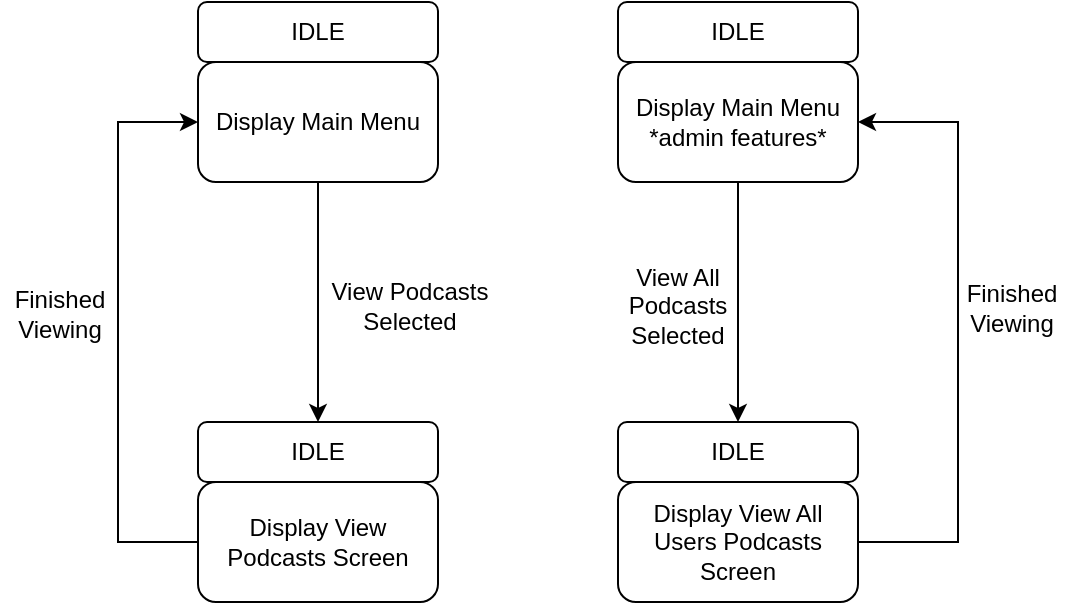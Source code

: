 <mxfile version="22.0.2" type="device">
  <diagram name="Page-1" id="kEvzalibDCOrvd2Y6BU-">
    <mxGraphModel dx="570" dy="662" grid="1" gridSize="10" guides="1" tooltips="1" connect="1" arrows="1" fold="1" page="1" pageScale="1" pageWidth="850" pageHeight="1100" math="0" shadow="0">
      <root>
        <mxCell id="0" />
        <mxCell id="1" parent="0" />
        <mxCell id="NATRPR3fBtA8r0qFWoee-1" value="Display Main Menu" style="rounded=1;whiteSpace=wrap;html=1;" vertex="1" parent="1">
          <mxGeometry x="110" y="180" width="120" height="60" as="geometry" />
        </mxCell>
        <mxCell id="NATRPR3fBtA8r0qFWoee-2" value="IDLE" style="rounded=1;whiteSpace=wrap;html=1;" vertex="1" parent="1">
          <mxGeometry x="110" y="150" width="120" height="30" as="geometry" />
        </mxCell>
        <mxCell id="NATRPR3fBtA8r0qFWoee-3" value="Display Main Menu&lt;br&gt;*admin features*" style="rounded=1;whiteSpace=wrap;html=1;" vertex="1" parent="1">
          <mxGeometry x="320" y="180" width="120" height="60" as="geometry" />
        </mxCell>
        <mxCell id="NATRPR3fBtA8r0qFWoee-4" value="IDLE" style="rounded=1;whiteSpace=wrap;html=1;" vertex="1" parent="1">
          <mxGeometry x="320" y="150" width="120" height="30" as="geometry" />
        </mxCell>
        <mxCell id="NATRPR3fBtA8r0qFWoee-6" value="Display View Podcasts Screen" style="rounded=1;whiteSpace=wrap;html=1;" vertex="1" parent="1">
          <mxGeometry x="110" y="390" width="120" height="60" as="geometry" />
        </mxCell>
        <mxCell id="NATRPR3fBtA8r0qFWoee-7" value="" style="endArrow=classic;html=1;rounded=0;exitX=0.5;exitY=1;exitDx=0;exitDy=0;entryX=0.5;entryY=0;entryDx=0;entryDy=0;" edge="1" parent="1" source="NATRPR3fBtA8r0qFWoee-1" target="NATRPR3fBtA8r0qFWoee-8">
          <mxGeometry width="50" height="50" relative="1" as="geometry">
            <mxPoint x="250" y="310" as="sourcePoint" />
            <mxPoint x="170" y="290" as="targetPoint" />
          </mxGeometry>
        </mxCell>
        <mxCell id="NATRPR3fBtA8r0qFWoee-8" value="IDLE" style="rounded=1;whiteSpace=wrap;html=1;" vertex="1" parent="1">
          <mxGeometry x="110" y="360" width="120" height="30" as="geometry" />
        </mxCell>
        <mxCell id="NATRPR3fBtA8r0qFWoee-11" value="View Podcasts Selected" style="text;html=1;strokeColor=none;fillColor=none;align=center;verticalAlign=middle;whiteSpace=wrap;rounded=0;" vertex="1" parent="1">
          <mxGeometry x="167" y="287" width="98" height="30" as="geometry" />
        </mxCell>
        <mxCell id="NATRPR3fBtA8r0qFWoee-13" value="Display View All Users Podcasts Screen" style="rounded=1;whiteSpace=wrap;html=1;" vertex="1" parent="1">
          <mxGeometry x="320" y="390" width="120" height="60" as="geometry" />
        </mxCell>
        <mxCell id="NATRPR3fBtA8r0qFWoee-14" value="IDLE" style="rounded=1;whiteSpace=wrap;html=1;" vertex="1" parent="1">
          <mxGeometry x="320" y="360" width="120" height="30" as="geometry" />
        </mxCell>
        <mxCell id="NATRPR3fBtA8r0qFWoee-16" value="View All Podcasts Selected" style="text;html=1;strokeColor=none;fillColor=none;align=center;verticalAlign=middle;whiteSpace=wrap;rounded=0;" vertex="1" parent="1">
          <mxGeometry x="320" y="287" width="60" height="30" as="geometry" />
        </mxCell>
        <mxCell id="NATRPR3fBtA8r0qFWoee-17" value="" style="endArrow=classic;html=1;rounded=0;entryX=0;entryY=0.5;entryDx=0;entryDy=0;exitX=0;exitY=0.5;exitDx=0;exitDy=0;" edge="1" parent="1" source="NATRPR3fBtA8r0qFWoee-6" target="NATRPR3fBtA8r0qFWoee-1">
          <mxGeometry width="50" height="50" relative="1" as="geometry">
            <mxPoint x="70" y="430" as="sourcePoint" />
            <mxPoint x="110" y="380" as="targetPoint" />
            <Array as="points">
              <mxPoint x="70" y="420" />
              <mxPoint x="70" y="210" />
            </Array>
          </mxGeometry>
        </mxCell>
        <mxCell id="NATRPR3fBtA8r0qFWoee-18" value="" style="endArrow=classic;html=1;rounded=0;exitX=0.5;exitY=1;exitDx=0;exitDy=0;entryX=0.5;entryY=0;entryDx=0;entryDy=0;" edge="1" parent="1" source="NATRPR3fBtA8r0qFWoee-3" target="NATRPR3fBtA8r0qFWoee-14">
          <mxGeometry width="50" height="50" relative="1" as="geometry">
            <mxPoint x="380" y="340" as="sourcePoint" />
            <mxPoint x="430" y="290" as="targetPoint" />
          </mxGeometry>
        </mxCell>
        <mxCell id="NATRPR3fBtA8r0qFWoee-19" value="" style="endArrow=classic;html=1;rounded=0;exitX=1;exitY=0.5;exitDx=0;exitDy=0;entryX=1;entryY=0.5;entryDx=0;entryDy=0;" edge="1" parent="1" source="NATRPR3fBtA8r0qFWoee-13" target="NATRPR3fBtA8r0qFWoee-3">
          <mxGeometry width="50" height="50" relative="1" as="geometry">
            <mxPoint x="530" y="440" as="sourcePoint" />
            <mxPoint x="580" y="390" as="targetPoint" />
            <Array as="points">
              <mxPoint x="490" y="420" />
              <mxPoint x="490" y="210" />
            </Array>
          </mxGeometry>
        </mxCell>
        <mxCell id="NATRPR3fBtA8r0qFWoee-20" value="Finished Viewing" style="text;html=1;strokeColor=none;fillColor=none;align=center;verticalAlign=middle;whiteSpace=wrap;rounded=0;" vertex="1" parent="1">
          <mxGeometry x="11" y="291" width="60" height="30" as="geometry" />
        </mxCell>
        <mxCell id="NATRPR3fBtA8r0qFWoee-21" value="Finished Viewing" style="text;html=1;strokeColor=none;fillColor=none;align=center;verticalAlign=middle;whiteSpace=wrap;rounded=0;" vertex="1" parent="1">
          <mxGeometry x="487" y="288" width="60" height="30" as="geometry" />
        </mxCell>
      </root>
    </mxGraphModel>
  </diagram>
</mxfile>
